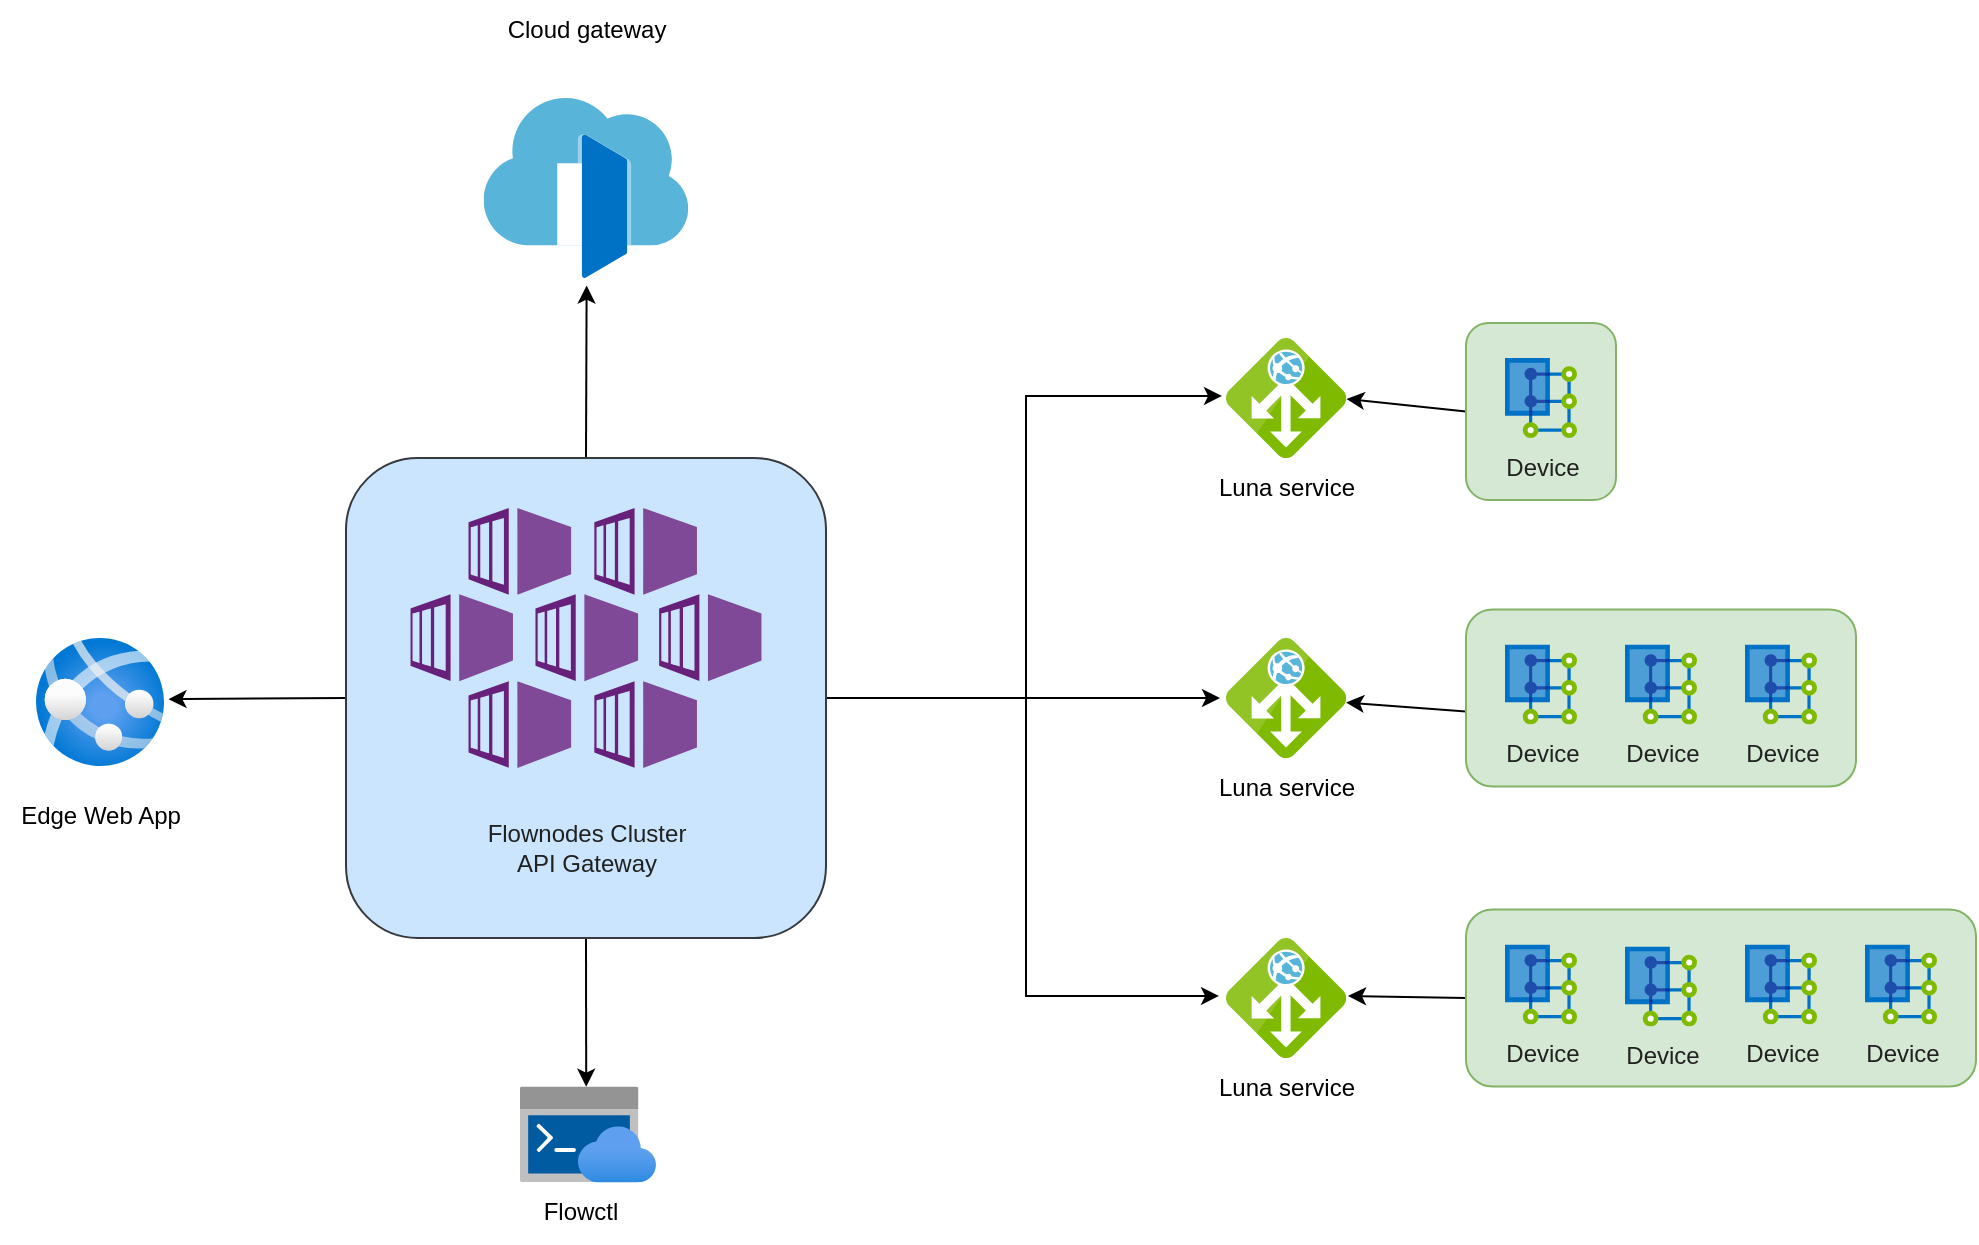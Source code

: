 <mxfile version="20.3.0" type="device"><diagram id="WI9T0HZ2pTsCkuznbFz-" name="Page-1"><mxGraphModel dx="1501" dy="897" grid="1" gridSize="10" guides="1" tooltips="1" connect="1" arrows="1" fold="1" page="1" pageScale="1" pageWidth="1169" pageHeight="827" math="0" shadow="0"><root><mxCell id="0"/><mxCell id="1" parent="0"/><mxCell id="2iyMGcU6QUidcw2wwA2w-25" style="edgeStyle=none;rounded=0;orthogonalLoop=1;jettySize=auto;html=1;exitX=0;exitY=0.5;exitDx=0;exitDy=0;entryX=1.017;entryY=0.483;entryDx=0;entryDy=0;entryPerimeter=0;" edge="1" parent="1" target="2iyMGcU6QUidcw2wwA2w-6"><mxGeometry relative="1" as="geometry"><mxPoint x="755" y="559" as="sourcePoint"/></mxGeometry></mxCell><mxCell id="2iyMGcU6QUidcw2wwA2w-24" style="edgeStyle=none;rounded=0;orthogonalLoop=1;jettySize=auto;html=1;exitX=0;exitY=0.5;exitDx=0;exitDy=0;" edge="1" parent="1" target="2iyMGcU6QUidcw2wwA2w-5"><mxGeometry relative="1" as="geometry"><mxPoint x="755" y="415.75" as="sourcePoint"/></mxGeometry></mxCell><mxCell id="2iyMGcU6QUidcw2wwA2w-23" style="edgeStyle=none;rounded=0;orthogonalLoop=1;jettySize=auto;html=1;exitX=0;exitY=0.5;exitDx=0;exitDy=0;entryX=1.004;entryY=0.508;entryDx=0;entryDy=0;entryPerimeter=0;" edge="1" parent="1" source="2iyMGcU6QUidcw2wwA2w-17" target="2iyMGcU6QUidcw2wwA2w-4"><mxGeometry relative="1" as="geometry"/></mxCell><mxCell id="2iyMGcU6QUidcw2wwA2w-17" value="" style="rounded=1;whiteSpace=wrap;html=1;fillColor=#d5e8d4;strokeColor=#82b366;align=top;" vertex="1" parent="1"><mxGeometry x="755" y="221.5" width="75" height="88.5" as="geometry"/></mxCell><mxCell id="2iyMGcU6QUidcw2wwA2w-8" style="edgeStyle=orthogonalEdgeStyle;rounded=0;orthogonalLoop=1;jettySize=auto;html=1;exitX=1;exitY=0.5;exitDx=0;exitDy=0;entryX=-0.05;entryY=0.5;entryDx=0;entryDy=0;entryPerimeter=0;" edge="1" parent="1" source="2iyMGcU6QUidcw2wwA2w-1" target="2iyMGcU6QUidcw2wwA2w-5"><mxGeometry relative="1" as="geometry"/></mxCell><mxCell id="2iyMGcU6QUidcw2wwA2w-9" style="edgeStyle=orthogonalEdgeStyle;rounded=0;orthogonalLoop=1;jettySize=auto;html=1;exitX=1;exitY=0.5;exitDx=0;exitDy=0;entryX=-0.058;entryY=0.483;entryDx=0;entryDy=0;entryPerimeter=0;" edge="1" parent="1" source="2iyMGcU6QUidcw2wwA2w-1" target="2iyMGcU6QUidcw2wwA2w-6"><mxGeometry relative="1" as="geometry"><mxPoint x="605" y="489" as="targetPoint"/></mxGeometry></mxCell><mxCell id="2iyMGcU6QUidcw2wwA2w-10" style="edgeStyle=orthogonalEdgeStyle;rounded=0;orthogonalLoop=1;jettySize=auto;html=1;exitX=1;exitY=0.5;exitDx=0;exitDy=0;entryX=-0.033;entryY=0.483;entryDx=0;entryDy=0;entryPerimeter=0;" edge="1" parent="1" source="2iyMGcU6QUidcw2wwA2w-1" target="2iyMGcU6QUidcw2wwA2w-4"><mxGeometry relative="1" as="geometry"/></mxCell><mxCell id="2iyMGcU6QUidcw2wwA2w-32" style="edgeStyle=none;rounded=0;orthogonalLoop=1;jettySize=auto;html=1;exitX=0.5;exitY=0;exitDx=0;exitDy=0;entryX=0.503;entryY=1.042;entryDx=0;entryDy=0;entryPerimeter=0;" edge="1" parent="1" source="2iyMGcU6QUidcw2wwA2w-1" target="2iyMGcU6QUidcw2wwA2w-29"><mxGeometry relative="1" as="geometry"><mxPoint x="315" y="229" as="targetPoint"/></mxGeometry></mxCell><mxCell id="2iyMGcU6QUidcw2wwA2w-64" style="edgeStyle=none;rounded=0;orthogonalLoop=1;jettySize=auto;html=1;exitX=0;exitY=0.5;exitDx=0;exitDy=0;entryX=1.035;entryY=0.478;entryDx=0;entryDy=0;entryPerimeter=0;fontColor=#212121;" edge="1" parent="1" source="2iyMGcU6QUidcw2wwA2w-1" target="2iyMGcU6QUidcw2wwA2w-62"><mxGeometry relative="1" as="geometry"/></mxCell><mxCell id="2iyMGcU6QUidcw2wwA2w-67" style="edgeStyle=none;rounded=0;orthogonalLoop=1;jettySize=auto;html=1;exitX=0.5;exitY=1;exitDx=0;exitDy=0;entryX=0.487;entryY=0.002;entryDx=0;entryDy=0;entryPerimeter=0;fontColor=#212121;" edge="1" parent="1" source="2iyMGcU6QUidcw2wwA2w-1" target="2iyMGcU6QUidcw2wwA2w-65"><mxGeometry relative="1" as="geometry"/></mxCell><mxCell id="2iyMGcU6QUidcw2wwA2w-1" value="" style="rounded=1;whiteSpace=wrap;html=1;align=top;fillColor=#cce5ff;strokeColor=#36393d;" vertex="1" parent="1"><mxGeometry x="195" y="289" width="240" height="240" as="geometry"/></mxCell><mxCell id="2iyMGcU6QUidcw2wwA2w-2" value="" style="sketch=0;aspect=fixed;html=1;points=[];align=center;image;fontSize=12;image=img/lib/mscae/Kubernetes_Services.svg;rounded=1;" vertex="1" parent="1"><mxGeometry x="227.16" y="314" width="175.68" height="130" as="geometry"/></mxCell><mxCell id="2iyMGcU6QUidcw2wwA2w-3" value="Flownodes Cluster&lt;br&gt;API Gateway" style="text;html=1;resizable=0;autosize=1;align=center;verticalAlign=middle;points=[];fillColor=none;strokeColor=none;rounded=0;fontColor=#212121;" vertex="1" parent="1"><mxGeometry x="255" y="464" width="120" height="40" as="geometry"/></mxCell><mxCell id="2iyMGcU6QUidcw2wwA2w-4" value="" style="sketch=0;aspect=fixed;html=1;points=[];align=center;image;fontSize=12;image=img/lib/mscae/Application_Gateway.svg;rounded=1;" vertex="1" parent="1"><mxGeometry x="635" y="229" width="60" height="60" as="geometry"/></mxCell><mxCell id="2iyMGcU6QUidcw2wwA2w-5" value="" style="sketch=0;aspect=fixed;html=1;points=[];align=center;image;fontSize=12;image=img/lib/mscae/Application_Gateway.svg;rounded=1;" vertex="1" parent="1"><mxGeometry x="635" y="379" width="60" height="60" as="geometry"/></mxCell><mxCell id="2iyMGcU6QUidcw2wwA2w-6" value="" style="sketch=0;aspect=fixed;html=1;points=[];align=center;image;fontSize=12;image=img/lib/mscae/Application_Gateway.svg;rounded=1;" vertex="1" parent="1"><mxGeometry x="635" y="529" width="60" height="60" as="geometry"/></mxCell><mxCell id="2iyMGcU6QUidcw2wwA2w-13" value="" style="sketch=0;aspect=fixed;html=1;points=[];align=center;image;fontSize=12;image=img/lib/mscae/Azure_Digital_Twins.svg;rounded=1;" vertex="1" parent="1"><mxGeometry x="774.5" y="239" width="36" height="40" as="geometry"/></mxCell><mxCell id="2iyMGcU6QUidcw2wwA2w-26" value="Luna service" style="text;html=1;resizable=0;autosize=1;align=center;verticalAlign=middle;points=[];fillColor=none;strokeColor=none;rounded=0;" vertex="1" parent="1"><mxGeometry x="620" y="289" width="90" height="30" as="geometry"/></mxCell><mxCell id="2iyMGcU6QUidcw2wwA2w-27" value="Luna service" style="text;html=1;resizable=0;autosize=1;align=center;verticalAlign=middle;points=[];fillColor=none;strokeColor=none;rounded=0;" vertex="1" parent="1"><mxGeometry x="620" y="439" width="90" height="30" as="geometry"/></mxCell><mxCell id="2iyMGcU6QUidcw2wwA2w-28" value="Luna service" style="text;html=1;resizable=0;autosize=1;align=center;verticalAlign=middle;points=[];fillColor=none;strokeColor=none;rounded=0;" vertex="1" parent="1"><mxGeometry x="620" y="589" width="90" height="30" as="geometry"/></mxCell><mxCell id="2iyMGcU6QUidcw2wwA2w-29" value="" style="sketch=0;aspect=fixed;html=1;points=[];align=center;image;fontSize=12;image=img/lib/mscae/Front_Doors.svg;rounded=1;" vertex="1" parent="1"><mxGeometry x="263.87" y="109" width="102.27" height="90" as="geometry"/></mxCell><mxCell id="2iyMGcU6QUidcw2wwA2w-35" value="Cloud gateway" style="text;html=1;resizable=0;autosize=1;align=center;verticalAlign=middle;points=[];fillColor=none;strokeColor=none;rounded=0;" vertex="1" parent="1"><mxGeometry x="265" y="60" width="100" height="30" as="geometry"/></mxCell><mxCell id="2iyMGcU6QUidcw2wwA2w-38" value="Device" style="text;html=1;resizable=0;autosize=1;align=center;verticalAlign=middle;points=[];fillColor=none;strokeColor=none;rounded=0;fontColor=#212121;" vertex="1" parent="1"><mxGeometry x="762.5" y="279" width="60" height="30" as="geometry"/></mxCell><mxCell id="2iyMGcU6QUidcw2wwA2w-40" value="" style="rounded=1;whiteSpace=wrap;html=1;fillColor=#d5e8d4;strokeColor=#82b366;align=top;" vertex="1" parent="1"><mxGeometry x="755" y="364.75" width="195" height="88.5" as="geometry"/></mxCell><mxCell id="2iyMGcU6QUidcw2wwA2w-41" value="" style="sketch=0;aspect=fixed;html=1;points=[];align=center;image;fontSize=12;image=img/lib/mscae/Azure_Digital_Twins.svg;rounded=1;" vertex="1" parent="1"><mxGeometry x="774.5" y="382.25" width="36" height="40" as="geometry"/></mxCell><mxCell id="2iyMGcU6QUidcw2wwA2w-42" value="Device" style="text;html=1;resizable=0;autosize=1;align=center;verticalAlign=middle;points=[];fillColor=none;strokeColor=none;rounded=0;fontColor=#212121;" vertex="1" parent="1"><mxGeometry x="762.5" y="422.25" width="60" height="30" as="geometry"/></mxCell><mxCell id="2iyMGcU6QUidcw2wwA2w-43" value="" style="rounded=1;whiteSpace=wrap;html=1;fillColor=#d5e8d4;strokeColor=#82b366;align=top;" vertex="1" parent="1"><mxGeometry x="755" y="514.75" width="255" height="88.5" as="geometry"/></mxCell><mxCell id="2iyMGcU6QUidcw2wwA2w-44" value="" style="sketch=0;aspect=fixed;html=1;points=[];align=center;image;fontSize=12;image=img/lib/mscae/Azure_Digital_Twins.svg;rounded=1;" vertex="1" parent="1"><mxGeometry x="774.5" y="532.25" width="36" height="40" as="geometry"/></mxCell><mxCell id="2iyMGcU6QUidcw2wwA2w-45" value="Device" style="text;html=1;resizable=0;autosize=1;align=center;verticalAlign=middle;points=[];fillColor=none;strokeColor=none;rounded=0;fontColor=#212121;" vertex="1" parent="1"><mxGeometry x="762.5" y="572.25" width="60" height="30" as="geometry"/></mxCell><mxCell id="2iyMGcU6QUidcw2wwA2w-46" value="" style="sketch=0;aspect=fixed;html=1;points=[];align=center;image;fontSize=12;image=img/lib/mscae/Azure_Digital_Twins.svg;rounded=1;" vertex="1" parent="1"><mxGeometry x="834.5" y="382.25" width="36" height="40" as="geometry"/></mxCell><mxCell id="2iyMGcU6QUidcw2wwA2w-47" value="Device" style="text;html=1;resizable=0;autosize=1;align=center;verticalAlign=middle;points=[];fillColor=none;strokeColor=none;rounded=0;fontColor=#212121;" vertex="1" parent="1"><mxGeometry x="822.5" y="422.25" width="60" height="30" as="geometry"/></mxCell><mxCell id="2iyMGcU6QUidcw2wwA2w-48" value="" style="sketch=0;aspect=fixed;html=1;points=[];align=center;image;fontSize=12;image=img/lib/mscae/Azure_Digital_Twins.svg;rounded=1;" vertex="1" parent="1"><mxGeometry x="894.5" y="382.25" width="36" height="40" as="geometry"/></mxCell><mxCell id="2iyMGcU6QUidcw2wwA2w-49" value="Device" style="text;html=1;resizable=0;autosize=1;align=center;verticalAlign=middle;points=[];fillColor=none;strokeColor=none;rounded=0;fontColor=#212121;" vertex="1" parent="1"><mxGeometry x="882.5" y="422.25" width="60" height="30" as="geometry"/></mxCell><mxCell id="2iyMGcU6QUidcw2wwA2w-56" value="" style="sketch=0;aspect=fixed;html=1;points=[];align=center;image;fontSize=12;image=img/lib/mscae/Azure_Digital_Twins.svg;rounded=1;" vertex="1" parent="1"><mxGeometry x="834.5" y="533.25" width="36" height="40" as="geometry"/></mxCell><mxCell id="2iyMGcU6QUidcw2wwA2w-57" value="Device" style="text;html=1;resizable=0;autosize=1;align=center;verticalAlign=middle;points=[];fillColor=none;strokeColor=none;rounded=0;fontColor=#212121;" vertex="1" parent="1"><mxGeometry x="822.5" y="573.25" width="60" height="30" as="geometry"/></mxCell><mxCell id="2iyMGcU6QUidcw2wwA2w-58" value="" style="sketch=0;aspect=fixed;html=1;points=[];align=center;image;fontSize=12;image=img/lib/mscae/Azure_Digital_Twins.svg;rounded=1;" vertex="1" parent="1"><mxGeometry x="894.5" y="532.25" width="36" height="40" as="geometry"/></mxCell><mxCell id="2iyMGcU6QUidcw2wwA2w-59" value="Device" style="text;html=1;resizable=0;autosize=1;align=center;verticalAlign=middle;points=[];fillColor=none;strokeColor=none;rounded=0;fontColor=#212121;" vertex="1" parent="1"><mxGeometry x="882.5" y="572.25" width="60" height="30" as="geometry"/></mxCell><mxCell id="2iyMGcU6QUidcw2wwA2w-60" value="" style="sketch=0;aspect=fixed;html=1;points=[];align=center;image;fontSize=12;image=img/lib/mscae/Azure_Digital_Twins.svg;rounded=1;" vertex="1" parent="1"><mxGeometry x="954.5" y="532.25" width="36" height="40" as="geometry"/></mxCell><mxCell id="2iyMGcU6QUidcw2wwA2w-61" value="Device" style="text;html=1;resizable=0;autosize=1;align=center;verticalAlign=middle;points=[];fillColor=none;strokeColor=none;rounded=0;fontColor=#212121;" vertex="1" parent="1"><mxGeometry x="942.5" y="572.25" width="60" height="30" as="geometry"/></mxCell><mxCell id="2iyMGcU6QUidcw2wwA2w-62" value="" style="aspect=fixed;html=1;points=[];align=center;image;fontSize=12;image=img/lib/azure2/app_services/App_Services.svg;rounded=1;fontColor=#212121;" vertex="1" parent="1"><mxGeometry x="40" y="379" width="64" height="64" as="geometry"/></mxCell><mxCell id="2iyMGcU6QUidcw2wwA2w-63" value="Edge Web App" style="text;html=1;resizable=0;autosize=1;align=center;verticalAlign=middle;points=[];fillColor=none;strokeColor=none;rounded=0;" vertex="1" parent="1"><mxGeometry x="22" y="452.75" width="100" height="30" as="geometry"/></mxCell><mxCell id="2iyMGcU6QUidcw2wwA2w-65" value="" style="aspect=fixed;html=1;points=[];align=center;image;fontSize=12;image=img/lib/azure2/preview/Azure_Cloud_Shell.svg;rounded=1;fontColor=#212121;" vertex="1" parent="1"><mxGeometry x="282.0" y="603.25" width="68" height="48" as="geometry"/></mxCell><mxCell id="2iyMGcU6QUidcw2wwA2w-66" value="Flowctl" style="text;html=1;resizable=0;autosize=1;align=center;verticalAlign=middle;points=[];fillColor=none;strokeColor=none;rounded=0;" vertex="1" parent="1"><mxGeometry x="282.0" y="651.25" width="60" height="30" as="geometry"/></mxCell></root></mxGraphModel></diagram></mxfile>